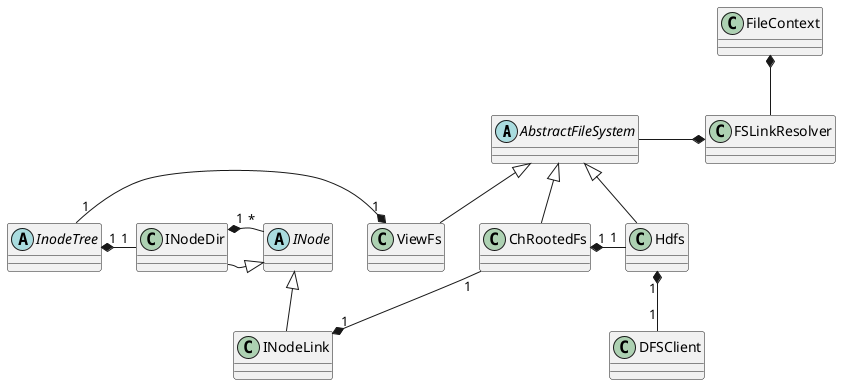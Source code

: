 @startuml

together {
abstract class AbstractFileSystem
class ChRootedFs
class ViewFs
class Hdfs

AbstractFileSystem <|-- Hdfs
AbstractFileSystem <|-- ViewFs
AbstractFileSystem <|-- ChRootedFs
}

together {
abstract class InodeTree
abstract class INode
class INodeDir
class INodeLink
}

INode <|-- INodeDir
INode <|-- INodeLink
INodeDir "1" *- "*" INode

ViewFs "1" *- "1" InodeTree
InodeTree "1" *- "1" INodeDir
ChRootedFs "1" --* "1" INodeLink

Hdfs "1" -* "1" ChRootedFs
Hdfs "1" *-- "1" DFSClient

class FileContext
class FSLinkResolver

FileContext  *-- FSLinkResolver
FSLinkResolver *- AbstractFileSystem

@enduml